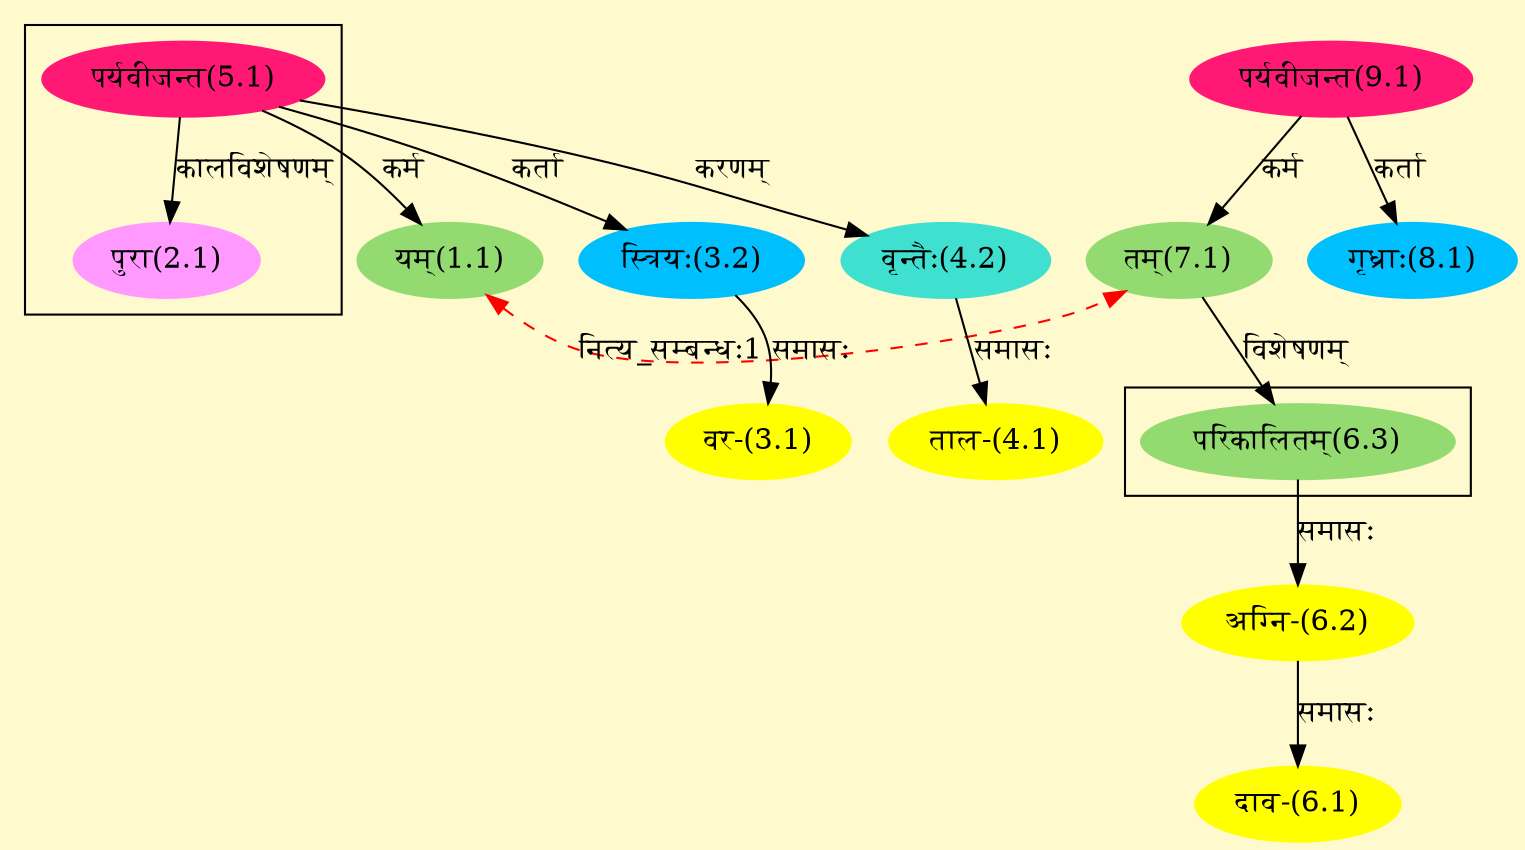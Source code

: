 digraph G{
rankdir=BT;
 compound=true;
 bgcolor="lemonchiffon1";

subgraph cluster_1{
Node2_1 [style=filled, color="#FF99FF" label = "पुरा(2.1)"]
Node5_1 [style=filled, color="#FF1975" label = "पर्यवीजन्त(5.1)"]

}

subgraph cluster_2{
Node6_3 [style=filled, color="#93DB70" label = "परिकालितम्(6.3)"]
Node7_1 [style=filled, color="#93DB70" label = "तम्(7.1)"]

}
Node1_1 [style=filled, color="#93DB70" label = "यम्(1.1)"]
Node5_1 [style=filled, color="#FF1975" label = "पर्यवीजन्त(5.1)"]
Node7_1 [style=filled, color="#93DB70" label = "तम्(7.1)"]
Node3_1 [style=filled, color="#FFFF00" label = "वर-(3.1)"]
Node3_2 [style=filled, color="#00BFFF" label = "स्त्रियः(3.2)"]
Node4_1 [style=filled, color="#FFFF00" label = "ताल-(4.1)"]
Node4_2 [style=filled, color="#40E0D0" label = "वृन्तैः(4.2)"]
Node6_1 [style=filled, color="#FFFF00" label = "दाव-(6.1)"]
Node6_2 [style=filled, color="#FFFF00" label = "अग्नि-(6.2)"]
Node6_3 [style=filled, color="#93DB70" label = "परिकालितम्(6.3)"]
Node9_1 [style=filled, color="#FF1975" label = "पर्यवीजन्त(9.1)"]
Node8_1 [style=filled, color="#00BFFF" label = "गृध्राः(8.1)"]
{rank = same; Node1_1; Node7_1;}
/* Start of Relations section */

Node1_1 -> Node5_1 [  label="कर्म"  dir="back" ]
Node1_1 -> Node7_1 [ style=dashed color="red" label="नित्य_सम्बन्धः1"  dir="both" ]
Node2_1 -> Node5_1 [  label="कालविशेषणम्"  dir="back" ]
Node3_1 -> Node3_2 [  label="समासः"  dir="back" ]
Node3_2 -> Node5_1 [  label="कर्ता"  dir="back" ]
Node4_1 -> Node4_2 [  label="समासः"  dir="back" ]
Node4_2 -> Node5_1 [  label="करणम्"  dir="back" ]
Node6_1 -> Node6_2 [  label="समासः"  dir="back" ]
Node6_2 -> Node6_3 [  label="समासः"  dir="back" ]
Node6_3 -> Node7_1 [  label="विशेषणम्"  dir="back" ]
Node7_1 -> Node9_1 [  label="कर्म"  dir="back" ]
Node8_1 -> Node9_1 [  label="कर्ता"  dir="back" ]
}
